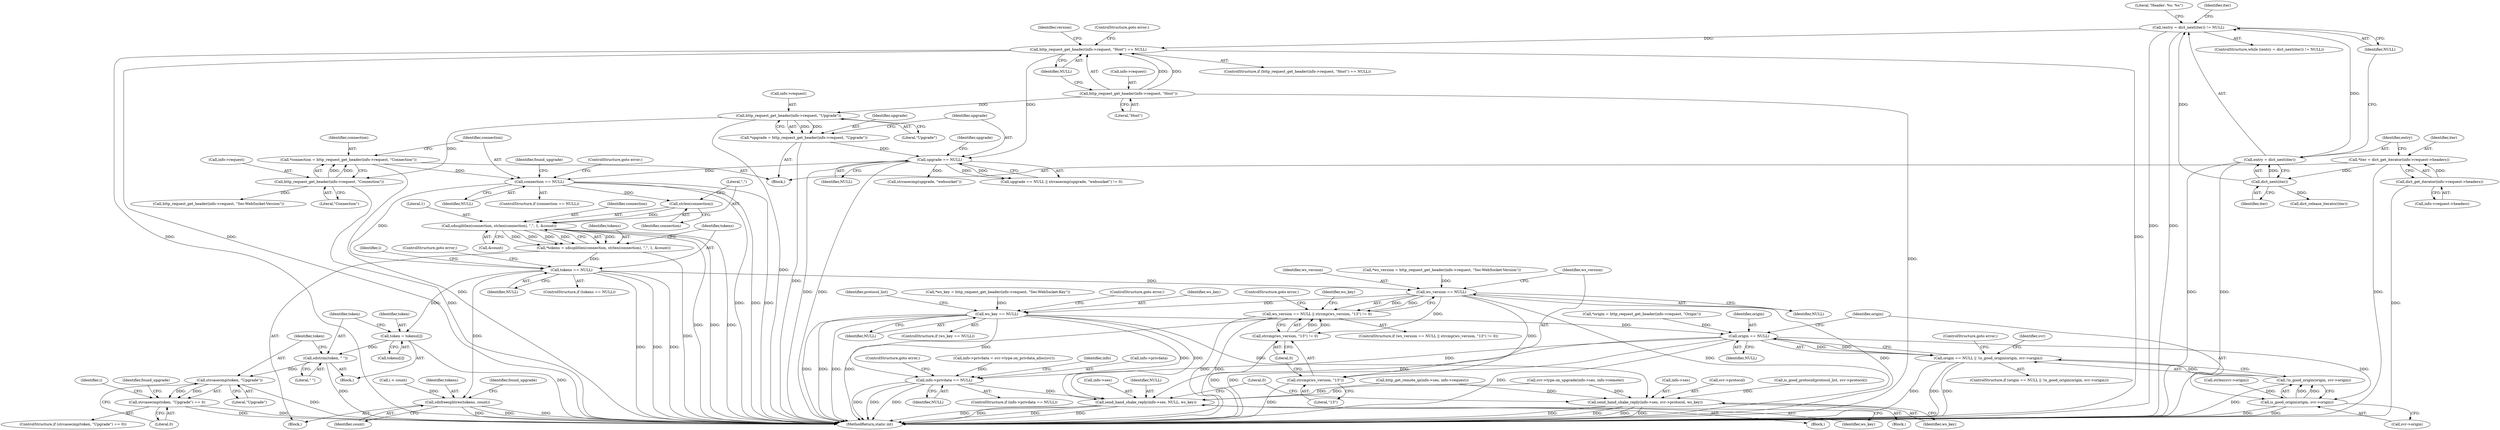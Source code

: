 digraph "0_viabtc_exchange_server_4a7c27bfe98f409623d4d857894d017ff0672cc9#diff-515c81af848352583bff286d6224875f_2@API" {
"1000242" [label="(Call,connection == NULL)"];
"1000234" [label="(Call,*connection = http_request_get_header(info->request, \"Connection\"))"];
"1000236" [label="(Call,http_request_get_header(info->request, \"Connection\"))"];
"1000217" [label="(Call,http_request_get_header(info->request, \"Upgrade\"))"];
"1000186" [label="(Call,http_request_get_header(info->request, \"Host\"))"];
"1000224" [label="(Call,upgrade == NULL)"];
"1000215" [label="(Call,*upgrade = http_request_get_header(info->request, \"Upgrade\"))"];
"1000185" [label="(Call,http_request_get_header(info->request, \"Host\") == NULL)"];
"1000154" [label="(Call,(entry = dict_next(iter)) != NULL)"];
"1000155" [label="(Call,entry = dict_next(iter))"];
"1000157" [label="(Call,dict_next(iter))"];
"1000145" [label="(Call,*iter = dict_get_iterator(info->request->headers))"];
"1000147" [label="(Call,dict_get_iterator(info->request->headers))"];
"1000258" [label="(Call,strlen(connection))"];
"1000256" [label="(Call,sdssplitlen(connection, strlen(connection), \",\", 1, &count))"];
"1000254" [label="(Call,*tokens = sdssplitlen(connection, strlen(connection), \",\", 1, &count))"];
"1000265" [label="(Call,tokens == NULL)"];
"1000281" [label="(Call,token = tokens[i])"];
"1000286" [label="(Call,sdstrim(token, \" \"))"];
"1000291" [label="(Call,strcasecmp(token, \"Upgrade\"))"];
"1000290" [label="(Call,strcasecmp(token, \"Upgrade\") == 0)"];
"1000300" [label="(Call,sdsfreesplitres(tokens, count))"];
"1000317" [label="(Call,ws_version == NULL)"];
"1000316" [label="(Call,ws_version == NULL || strcmp(ws_version, \"13\") != 0)"];
"1000320" [label="(Call,strcmp(ws_version, \"13\") != 0)"];
"1000321" [label="(Call,strcmp(ws_version, \"13\"))"];
"1000335" [label="(Call,ws_key == NULL)"];
"1000375" [label="(Call,origin == NULL)"];
"1000374" [label="(Call,origin == NULL || !is_good_origin(origin, svr->origin))"];
"1000379" [label="(Call,is_good_origin(origin, svr->origin))"];
"1000378" [label="(Call,!is_good_origin(origin, svr->origin))"];
"1000399" [label="(Call,info->privdata == NULL)"];
"1000459" [label="(Call,send_hand_shake_reply(info->ses, NULL, ws_key))"];
"1000449" [label="(Call,send_hand_shake_reply(info->ses, svr->protocol, ws_key))"];
"1000287" [label="(Identifier,token)"];
"1000148" [label="(Call,info->request->headers)"];
"1000195" [label="(Identifier,version)"];
"1000217" [label="(Call,http_request_get_header(info->request, \"Upgrade\"))"];
"1000316" [label="(Call,ws_version == NULL || strcmp(ws_version, \"13\") != 0)"];
"1000185" [label="(Call,http_request_get_header(info->request, \"Host\") == NULL)"];
"1000315" [label="(ControlStructure,if (ws_version == NULL || strcmp(ws_version, \"13\") != 0))"];
"1000351" [label="(Call,is_good_protocol(protocol_list, svr->protocol))"];
"1000155" [label="(Call,entry = dict_next(iter))"];
"1000373" [label="(ControlStructure,if (origin == NULL || !is_good_origin(origin, svr->origin)))"];
"1000294" [label="(Literal,0)"];
"1000320" [label="(Call,strcmp(ws_version, \"13\") != 0)"];
"1000293" [label="(Literal,\"Upgrade\")"];
"1000328" [label="(Identifier,ws_key)"];
"1000218" [label="(Call,info->request)"];
"1000463" [label="(Identifier,NULL)"];
"1000317" [label="(Call,ws_version == NULL)"];
"1000259" [label="(Identifier,connection)"];
"1000377" [label="(Identifier,NULL)"];
"1000240" [label="(Literal,\"Connection\")"];
"1000186" [label="(Call,http_request_get_header(info->request, \"Host\"))"];
"1000334" [label="(ControlStructure,if (ws_key == NULL))"];
"1000374" [label="(Call,origin == NULL || !is_good_origin(origin, svr->origin))"];
"1000404" [label="(ControlStructure,goto error;)"];
"1000281" [label="(Call,token = tokens[i])"];
"1000272" [label="(Identifier,i)"];
"1000305" [label="(Identifier,found_upgrade)"];
"1000290" [label="(Call,strcasecmp(token, \"Upgrade\") == 0)"];
"1000392" [label="(Call,info->privdata = svr->type.on_privdata_alloc(svr))"];
"1000291" [label="(Call,strcasecmp(token, \"Upgrade\"))"];
"1000384" [label="(ControlStructure,goto error;)"];
"1000407" [label="(Identifier,info)"];
"1000375" [label="(Call,origin == NULL)"];
"1000191" [label="(Identifier,NULL)"];
"1000147" [label="(Call,dict_get_iterator(info->request->headers))"];
"1000157" [label="(Call,dict_next(iter))"];
"1000300" [label="(Call,sdsfreesplitres(tokens, count))"];
"1000154" [label="(Call,(entry = dict_next(iter)) != NULL)"];
"1000458" [label="(Block,)"];
"1000464" [label="(Identifier,ws_key)"];
"1000336" [label="(Identifier,ws_key)"];
"1000190" [label="(Literal,\"Host\")"];
"1000254" [label="(Call,*tokens = sdssplitlen(connection, strlen(connection), \",\", 1, &count))"];
"1000321" [label="(Call,strcmp(ws_version, \"13\"))"];
"1000466" [label="(Literal,0)"];
"1000236" [label="(Call,http_request_get_header(info->request, \"Connection\"))"];
"1000225" [label="(Identifier,upgrade)"];
"1000323" [label="(Literal,\"13\")"];
"1000366" [label="(Call,*origin = http_request_get_header(info->request, \"Origin\"))"];
"1000162" [label="(Literal,\"Header: %s: %s\")"];
"1000187" [label="(Call,info->request)"];
"1000267" [label="(Identifier,NULL)"];
"1000288" [label="(Literal,\" \")"];
"1000337" [label="(Identifier,NULL)"];
"1000153" [label="(ControlStructure,while ((entry = dict_next(iter)) != NULL))"];
"1000250" [label="(Identifier,found_upgrade)"];
"1000221" [label="(Literal,\"Upgrade\")"];
"1000341" [label="(Identifier,protocol_list)"];
"1000146" [label="(Identifier,iter)"];
"1000359" [label="(Call,strlen(svr->origin))"];
"1000255" [label="(Identifier,tokens)"];
"1000456" [label="(Identifier,ws_key)"];
"1000400" [label="(Call,info->privdata)"];
"1000376" [label="(Identifier,origin)"];
"1000102" [label="(Block,)"];
"1000415" [label="(Call,http_get_remote_ip(info->ses, info->request))"];
"1000479" [label="(MethodReturn,static int)"];
"1000268" [label="(ControlStructure,goto error;)"];
"1000379" [label="(Call,is_good_origin(origin, svr->origin))"];
"1000274" [label="(Call,i < count)"];
"1000234" [label="(Call,*connection = http_request_get_header(info->request, \"Connection\"))"];
"1000325" [label="(ControlStructure,goto error;)"];
"1000301" [label="(Identifier,tokens)"];
"1000322" [label="(Identifier,ws_version)"];
"1000226" [label="(Identifier,NULL)"];
"1000327" [label="(Call,*ws_key = http_request_get_header(info->request, \"Sec-WebSocket-Key\"))"];
"1000237" [label="(Call,info->request)"];
"1000159" [label="(Identifier,NULL)"];
"1000192" [label="(ControlStructure,goto error;)"];
"1000241" [label="(ControlStructure,if (connection == NULL))"];
"1000257" [label="(Identifier,connection)"];
"1000265" [label="(Call,tokens == NULL)"];
"1000145" [label="(Call,*iter = dict_get_iterator(info->request->headers))"];
"1000235" [label="(Identifier,connection)"];
"1000262" [label="(Call,&count)"];
"1000244" [label="(Identifier,NULL)"];
"1000243" [label="(Identifier,connection)"];
"1000335" [label="(Call,ws_key == NULL)"];
"1000449" [label="(Call,send_hand_shake_reply(info->ses, svr->protocol, ws_key))"];
"1000439" [label="(Call,svr->type.on_upgrade(info->ses, info->remote))"];
"1000173" [label="(Call,dict_release_iterator(iter))"];
"1000381" [label="(Call,svr->origin)"];
"1000215" [label="(Call,*upgrade = http_request_get_header(info->request, \"Upgrade\"))"];
"1000319" [label="(Identifier,NULL)"];
"1000286" [label="(Call,sdstrim(token, \" \"))"];
"1000338" [label="(ControlStructure,goto error;)"];
"1000158" [label="(Identifier,iter)"];
"1000297" [label="(Identifier,found_upgrade)"];
"1000279" [label="(Block,)"];
"1000403" [label="(Identifier,NULL)"];
"1000282" [label="(Identifier,token)"];
"1000459" [label="(Call,send_hand_shake_reply(info->ses, NULL, ws_key))"];
"1000399" [label="(Call,info->privdata == NULL)"];
"1000260" [label="(Literal,\",\")"];
"1000228" [label="(Call,strcasecmp(upgrade, \"websocket\"))"];
"1000448" [label="(Block,)"];
"1000245" [label="(ControlStructure,goto error;)"];
"1000261" [label="(Literal,1)"];
"1000380" [label="(Identifier,origin)"];
"1000450" [label="(Call,info->ses)"];
"1000318" [label="(Identifier,ws_version)"];
"1000229" [label="(Identifier,upgrade)"];
"1000256" [label="(Call,sdssplitlen(connection, strlen(connection), \",\", 1, &count))"];
"1000278" [label="(Identifier,i)"];
"1000216" [label="(Identifier,upgrade)"];
"1000302" [label="(Identifier,count)"];
"1000224" [label="(Call,upgrade == NULL)"];
"1000174" [label="(Identifier,iter)"];
"1000398" [label="(ControlStructure,if (info->privdata == NULL))"];
"1000453" [label="(Call,svr->protocol)"];
"1000378" [label="(Call,!is_good_origin(origin, svr->origin))"];
"1000308" [label="(Call,*ws_version = http_request_get_header(info->request, \"Sec-WebSocket-Version\"))"];
"1000324" [label="(Literal,0)"];
"1000388" [label="(Identifier,svr)"];
"1000242" [label="(Call,connection == NULL)"];
"1000289" [label="(ControlStructure,if (strcasecmp(token, \"Upgrade\") == 0))"];
"1000264" [label="(ControlStructure,if (tokens == NULL))"];
"1000258" [label="(Call,strlen(connection))"];
"1000292" [label="(Identifier,token)"];
"1000460" [label="(Call,info->ses)"];
"1000310" [label="(Call,http_request_get_header(info->request, \"Sec-WebSocket-Version\"))"];
"1000156" [label="(Identifier,entry)"];
"1000247" [label="(Block,)"];
"1000266" [label="(Identifier,tokens)"];
"1000283" [label="(Call,tokens[i])"];
"1000184" [label="(ControlStructure,if (http_request_get_header(info->request, \"Host\") == NULL))"];
"1000223" [label="(Call,upgrade == NULL || strcasecmp(upgrade, \"websocket\") != 0)"];
"1000242" -> "1000241"  [label="AST: "];
"1000242" -> "1000244"  [label="CFG: "];
"1000243" -> "1000242"  [label="AST: "];
"1000244" -> "1000242"  [label="AST: "];
"1000245" -> "1000242"  [label="CFG: "];
"1000250" -> "1000242"  [label="CFG: "];
"1000242" -> "1000479"  [label="DDG: "];
"1000242" -> "1000479"  [label="DDG: "];
"1000242" -> "1000479"  [label="DDG: "];
"1000234" -> "1000242"  [label="DDG: "];
"1000224" -> "1000242"  [label="DDG: "];
"1000242" -> "1000258"  [label="DDG: "];
"1000242" -> "1000265"  [label="DDG: "];
"1000234" -> "1000102"  [label="AST: "];
"1000234" -> "1000236"  [label="CFG: "];
"1000235" -> "1000234"  [label="AST: "];
"1000236" -> "1000234"  [label="AST: "];
"1000243" -> "1000234"  [label="CFG: "];
"1000234" -> "1000479"  [label="DDG: "];
"1000236" -> "1000234"  [label="DDG: "];
"1000236" -> "1000234"  [label="DDG: "];
"1000236" -> "1000240"  [label="CFG: "];
"1000237" -> "1000236"  [label="AST: "];
"1000240" -> "1000236"  [label="AST: "];
"1000236" -> "1000479"  [label="DDG: "];
"1000217" -> "1000236"  [label="DDG: "];
"1000236" -> "1000310"  [label="DDG: "];
"1000217" -> "1000215"  [label="AST: "];
"1000217" -> "1000221"  [label="CFG: "];
"1000218" -> "1000217"  [label="AST: "];
"1000221" -> "1000217"  [label="AST: "];
"1000215" -> "1000217"  [label="CFG: "];
"1000217" -> "1000479"  [label="DDG: "];
"1000217" -> "1000215"  [label="DDG: "];
"1000217" -> "1000215"  [label="DDG: "];
"1000186" -> "1000217"  [label="DDG: "];
"1000186" -> "1000185"  [label="AST: "];
"1000186" -> "1000190"  [label="CFG: "];
"1000187" -> "1000186"  [label="AST: "];
"1000190" -> "1000186"  [label="AST: "];
"1000191" -> "1000186"  [label="CFG: "];
"1000186" -> "1000479"  [label="DDG: "];
"1000186" -> "1000185"  [label="DDG: "];
"1000186" -> "1000185"  [label="DDG: "];
"1000224" -> "1000223"  [label="AST: "];
"1000224" -> "1000226"  [label="CFG: "];
"1000225" -> "1000224"  [label="AST: "];
"1000226" -> "1000224"  [label="AST: "];
"1000229" -> "1000224"  [label="CFG: "];
"1000223" -> "1000224"  [label="CFG: "];
"1000224" -> "1000479"  [label="DDG: "];
"1000224" -> "1000479"  [label="DDG: "];
"1000224" -> "1000223"  [label="DDG: "];
"1000224" -> "1000223"  [label="DDG: "];
"1000215" -> "1000224"  [label="DDG: "];
"1000185" -> "1000224"  [label="DDG: "];
"1000224" -> "1000228"  [label="DDG: "];
"1000215" -> "1000102"  [label="AST: "];
"1000216" -> "1000215"  [label="AST: "];
"1000225" -> "1000215"  [label="CFG: "];
"1000215" -> "1000479"  [label="DDG: "];
"1000185" -> "1000184"  [label="AST: "];
"1000185" -> "1000191"  [label="CFG: "];
"1000191" -> "1000185"  [label="AST: "];
"1000192" -> "1000185"  [label="CFG: "];
"1000195" -> "1000185"  [label="CFG: "];
"1000185" -> "1000479"  [label="DDG: "];
"1000185" -> "1000479"  [label="DDG: "];
"1000185" -> "1000479"  [label="DDG: "];
"1000154" -> "1000185"  [label="DDG: "];
"1000154" -> "1000153"  [label="AST: "];
"1000154" -> "1000159"  [label="CFG: "];
"1000155" -> "1000154"  [label="AST: "];
"1000159" -> "1000154"  [label="AST: "];
"1000162" -> "1000154"  [label="CFG: "];
"1000174" -> "1000154"  [label="CFG: "];
"1000154" -> "1000479"  [label="DDG: "];
"1000154" -> "1000479"  [label="DDG: "];
"1000155" -> "1000154"  [label="DDG: "];
"1000157" -> "1000154"  [label="DDG: "];
"1000155" -> "1000157"  [label="CFG: "];
"1000156" -> "1000155"  [label="AST: "];
"1000157" -> "1000155"  [label="AST: "];
"1000159" -> "1000155"  [label="CFG: "];
"1000155" -> "1000479"  [label="DDG: "];
"1000155" -> "1000479"  [label="DDG: "];
"1000157" -> "1000155"  [label="DDG: "];
"1000157" -> "1000158"  [label="CFG: "];
"1000158" -> "1000157"  [label="AST: "];
"1000145" -> "1000157"  [label="DDG: "];
"1000157" -> "1000173"  [label="DDG: "];
"1000145" -> "1000102"  [label="AST: "];
"1000145" -> "1000147"  [label="CFG: "];
"1000146" -> "1000145"  [label="AST: "];
"1000147" -> "1000145"  [label="AST: "];
"1000156" -> "1000145"  [label="CFG: "];
"1000145" -> "1000479"  [label="DDG: "];
"1000147" -> "1000145"  [label="DDG: "];
"1000147" -> "1000148"  [label="CFG: "];
"1000148" -> "1000147"  [label="AST: "];
"1000147" -> "1000479"  [label="DDG: "];
"1000258" -> "1000256"  [label="AST: "];
"1000258" -> "1000259"  [label="CFG: "];
"1000259" -> "1000258"  [label="AST: "];
"1000260" -> "1000258"  [label="CFG: "];
"1000258" -> "1000256"  [label="DDG: "];
"1000256" -> "1000254"  [label="AST: "];
"1000256" -> "1000262"  [label="CFG: "];
"1000257" -> "1000256"  [label="AST: "];
"1000260" -> "1000256"  [label="AST: "];
"1000261" -> "1000256"  [label="AST: "];
"1000262" -> "1000256"  [label="AST: "];
"1000254" -> "1000256"  [label="CFG: "];
"1000256" -> "1000479"  [label="DDG: "];
"1000256" -> "1000479"  [label="DDG: "];
"1000256" -> "1000479"  [label="DDG: "];
"1000256" -> "1000254"  [label="DDG: "];
"1000256" -> "1000254"  [label="DDG: "];
"1000256" -> "1000254"  [label="DDG: "];
"1000256" -> "1000254"  [label="DDG: "];
"1000256" -> "1000254"  [label="DDG: "];
"1000254" -> "1000247"  [label="AST: "];
"1000255" -> "1000254"  [label="AST: "];
"1000266" -> "1000254"  [label="CFG: "];
"1000254" -> "1000479"  [label="DDG: "];
"1000254" -> "1000265"  [label="DDG: "];
"1000265" -> "1000264"  [label="AST: "];
"1000265" -> "1000267"  [label="CFG: "];
"1000266" -> "1000265"  [label="AST: "];
"1000267" -> "1000265"  [label="AST: "];
"1000268" -> "1000265"  [label="CFG: "];
"1000272" -> "1000265"  [label="CFG: "];
"1000265" -> "1000479"  [label="DDG: "];
"1000265" -> "1000479"  [label="DDG: "];
"1000265" -> "1000479"  [label="DDG: "];
"1000265" -> "1000281"  [label="DDG: "];
"1000265" -> "1000300"  [label="DDG: "];
"1000265" -> "1000317"  [label="DDG: "];
"1000281" -> "1000279"  [label="AST: "];
"1000281" -> "1000283"  [label="CFG: "];
"1000282" -> "1000281"  [label="AST: "];
"1000283" -> "1000281"  [label="AST: "];
"1000287" -> "1000281"  [label="CFG: "];
"1000281" -> "1000479"  [label="DDG: "];
"1000281" -> "1000286"  [label="DDG: "];
"1000286" -> "1000279"  [label="AST: "];
"1000286" -> "1000288"  [label="CFG: "];
"1000287" -> "1000286"  [label="AST: "];
"1000288" -> "1000286"  [label="AST: "];
"1000292" -> "1000286"  [label="CFG: "];
"1000286" -> "1000479"  [label="DDG: "];
"1000286" -> "1000291"  [label="DDG: "];
"1000291" -> "1000290"  [label="AST: "];
"1000291" -> "1000293"  [label="CFG: "];
"1000292" -> "1000291"  [label="AST: "];
"1000293" -> "1000291"  [label="AST: "];
"1000294" -> "1000291"  [label="CFG: "];
"1000291" -> "1000479"  [label="DDG: "];
"1000291" -> "1000290"  [label="DDG: "];
"1000291" -> "1000290"  [label="DDG: "];
"1000290" -> "1000289"  [label="AST: "];
"1000290" -> "1000294"  [label="CFG: "];
"1000294" -> "1000290"  [label="AST: "];
"1000297" -> "1000290"  [label="CFG: "];
"1000278" -> "1000290"  [label="CFG: "];
"1000290" -> "1000479"  [label="DDG: "];
"1000290" -> "1000479"  [label="DDG: "];
"1000300" -> "1000247"  [label="AST: "];
"1000300" -> "1000302"  [label="CFG: "];
"1000301" -> "1000300"  [label="AST: "];
"1000302" -> "1000300"  [label="AST: "];
"1000305" -> "1000300"  [label="CFG: "];
"1000300" -> "1000479"  [label="DDG: "];
"1000300" -> "1000479"  [label="DDG: "];
"1000300" -> "1000479"  [label="DDG: "];
"1000274" -> "1000300"  [label="DDG: "];
"1000317" -> "1000316"  [label="AST: "];
"1000317" -> "1000319"  [label="CFG: "];
"1000318" -> "1000317"  [label="AST: "];
"1000319" -> "1000317"  [label="AST: "];
"1000322" -> "1000317"  [label="CFG: "];
"1000316" -> "1000317"  [label="CFG: "];
"1000317" -> "1000479"  [label="DDG: "];
"1000317" -> "1000479"  [label="DDG: "];
"1000317" -> "1000316"  [label="DDG: "];
"1000317" -> "1000316"  [label="DDG: "];
"1000308" -> "1000317"  [label="DDG: "];
"1000317" -> "1000320"  [label="DDG: "];
"1000317" -> "1000321"  [label="DDG: "];
"1000317" -> "1000335"  [label="DDG: "];
"1000316" -> "1000315"  [label="AST: "];
"1000316" -> "1000320"  [label="CFG: "];
"1000320" -> "1000316"  [label="AST: "];
"1000325" -> "1000316"  [label="CFG: "];
"1000328" -> "1000316"  [label="CFG: "];
"1000316" -> "1000479"  [label="DDG: "];
"1000316" -> "1000479"  [label="DDG: "];
"1000316" -> "1000479"  [label="DDG: "];
"1000320" -> "1000316"  [label="DDG: "];
"1000320" -> "1000316"  [label="DDG: "];
"1000320" -> "1000324"  [label="CFG: "];
"1000321" -> "1000320"  [label="AST: "];
"1000324" -> "1000320"  [label="AST: "];
"1000320" -> "1000479"  [label="DDG: "];
"1000321" -> "1000323"  [label="CFG: "];
"1000322" -> "1000321"  [label="AST: "];
"1000323" -> "1000321"  [label="AST: "];
"1000324" -> "1000321"  [label="CFG: "];
"1000321" -> "1000479"  [label="DDG: "];
"1000335" -> "1000334"  [label="AST: "];
"1000335" -> "1000337"  [label="CFG: "];
"1000336" -> "1000335"  [label="AST: "];
"1000337" -> "1000335"  [label="AST: "];
"1000338" -> "1000335"  [label="CFG: "];
"1000341" -> "1000335"  [label="CFG: "];
"1000335" -> "1000479"  [label="DDG: "];
"1000335" -> "1000479"  [label="DDG: "];
"1000335" -> "1000479"  [label="DDG: "];
"1000327" -> "1000335"  [label="DDG: "];
"1000335" -> "1000375"  [label="DDG: "];
"1000335" -> "1000399"  [label="DDG: "];
"1000335" -> "1000449"  [label="DDG: "];
"1000335" -> "1000459"  [label="DDG: "];
"1000335" -> "1000459"  [label="DDG: "];
"1000375" -> "1000374"  [label="AST: "];
"1000375" -> "1000377"  [label="CFG: "];
"1000376" -> "1000375"  [label="AST: "];
"1000377" -> "1000375"  [label="AST: "];
"1000380" -> "1000375"  [label="CFG: "];
"1000374" -> "1000375"  [label="CFG: "];
"1000375" -> "1000479"  [label="DDG: "];
"1000375" -> "1000479"  [label="DDG: "];
"1000375" -> "1000374"  [label="DDG: "];
"1000375" -> "1000374"  [label="DDG: "];
"1000366" -> "1000375"  [label="DDG: "];
"1000375" -> "1000379"  [label="DDG: "];
"1000375" -> "1000399"  [label="DDG: "];
"1000375" -> "1000459"  [label="DDG: "];
"1000374" -> "1000373"  [label="AST: "];
"1000374" -> "1000378"  [label="CFG: "];
"1000378" -> "1000374"  [label="AST: "];
"1000384" -> "1000374"  [label="CFG: "];
"1000388" -> "1000374"  [label="CFG: "];
"1000374" -> "1000479"  [label="DDG: "];
"1000374" -> "1000479"  [label="DDG: "];
"1000374" -> "1000479"  [label="DDG: "];
"1000378" -> "1000374"  [label="DDG: "];
"1000379" -> "1000378"  [label="AST: "];
"1000379" -> "1000381"  [label="CFG: "];
"1000380" -> "1000379"  [label="AST: "];
"1000381" -> "1000379"  [label="AST: "];
"1000378" -> "1000379"  [label="CFG: "];
"1000379" -> "1000479"  [label="DDG: "];
"1000379" -> "1000479"  [label="DDG: "];
"1000379" -> "1000378"  [label="DDG: "];
"1000379" -> "1000378"  [label="DDG: "];
"1000359" -> "1000379"  [label="DDG: "];
"1000378" -> "1000479"  [label="DDG: "];
"1000399" -> "1000398"  [label="AST: "];
"1000399" -> "1000403"  [label="CFG: "];
"1000400" -> "1000399"  [label="AST: "];
"1000403" -> "1000399"  [label="AST: "];
"1000404" -> "1000399"  [label="CFG: "];
"1000407" -> "1000399"  [label="CFG: "];
"1000399" -> "1000479"  [label="DDG: "];
"1000399" -> "1000479"  [label="DDG: "];
"1000399" -> "1000479"  [label="DDG: "];
"1000392" -> "1000399"  [label="DDG: "];
"1000399" -> "1000459"  [label="DDG: "];
"1000459" -> "1000458"  [label="AST: "];
"1000459" -> "1000464"  [label="CFG: "];
"1000460" -> "1000459"  [label="AST: "];
"1000463" -> "1000459"  [label="AST: "];
"1000464" -> "1000459"  [label="AST: "];
"1000466" -> "1000459"  [label="CFG: "];
"1000459" -> "1000479"  [label="DDG: "];
"1000459" -> "1000479"  [label="DDG: "];
"1000459" -> "1000479"  [label="DDG: "];
"1000459" -> "1000479"  [label="DDG: "];
"1000439" -> "1000459"  [label="DDG: "];
"1000415" -> "1000459"  [label="DDG: "];
"1000449" -> "1000448"  [label="AST: "];
"1000449" -> "1000456"  [label="CFG: "];
"1000450" -> "1000449"  [label="AST: "];
"1000453" -> "1000449"  [label="AST: "];
"1000456" -> "1000449"  [label="AST: "];
"1000466" -> "1000449"  [label="CFG: "];
"1000449" -> "1000479"  [label="DDG: "];
"1000449" -> "1000479"  [label="DDG: "];
"1000449" -> "1000479"  [label="DDG: "];
"1000449" -> "1000479"  [label="DDG: "];
"1000439" -> "1000449"  [label="DDG: "];
"1000415" -> "1000449"  [label="DDG: "];
"1000351" -> "1000449"  [label="DDG: "];
}
